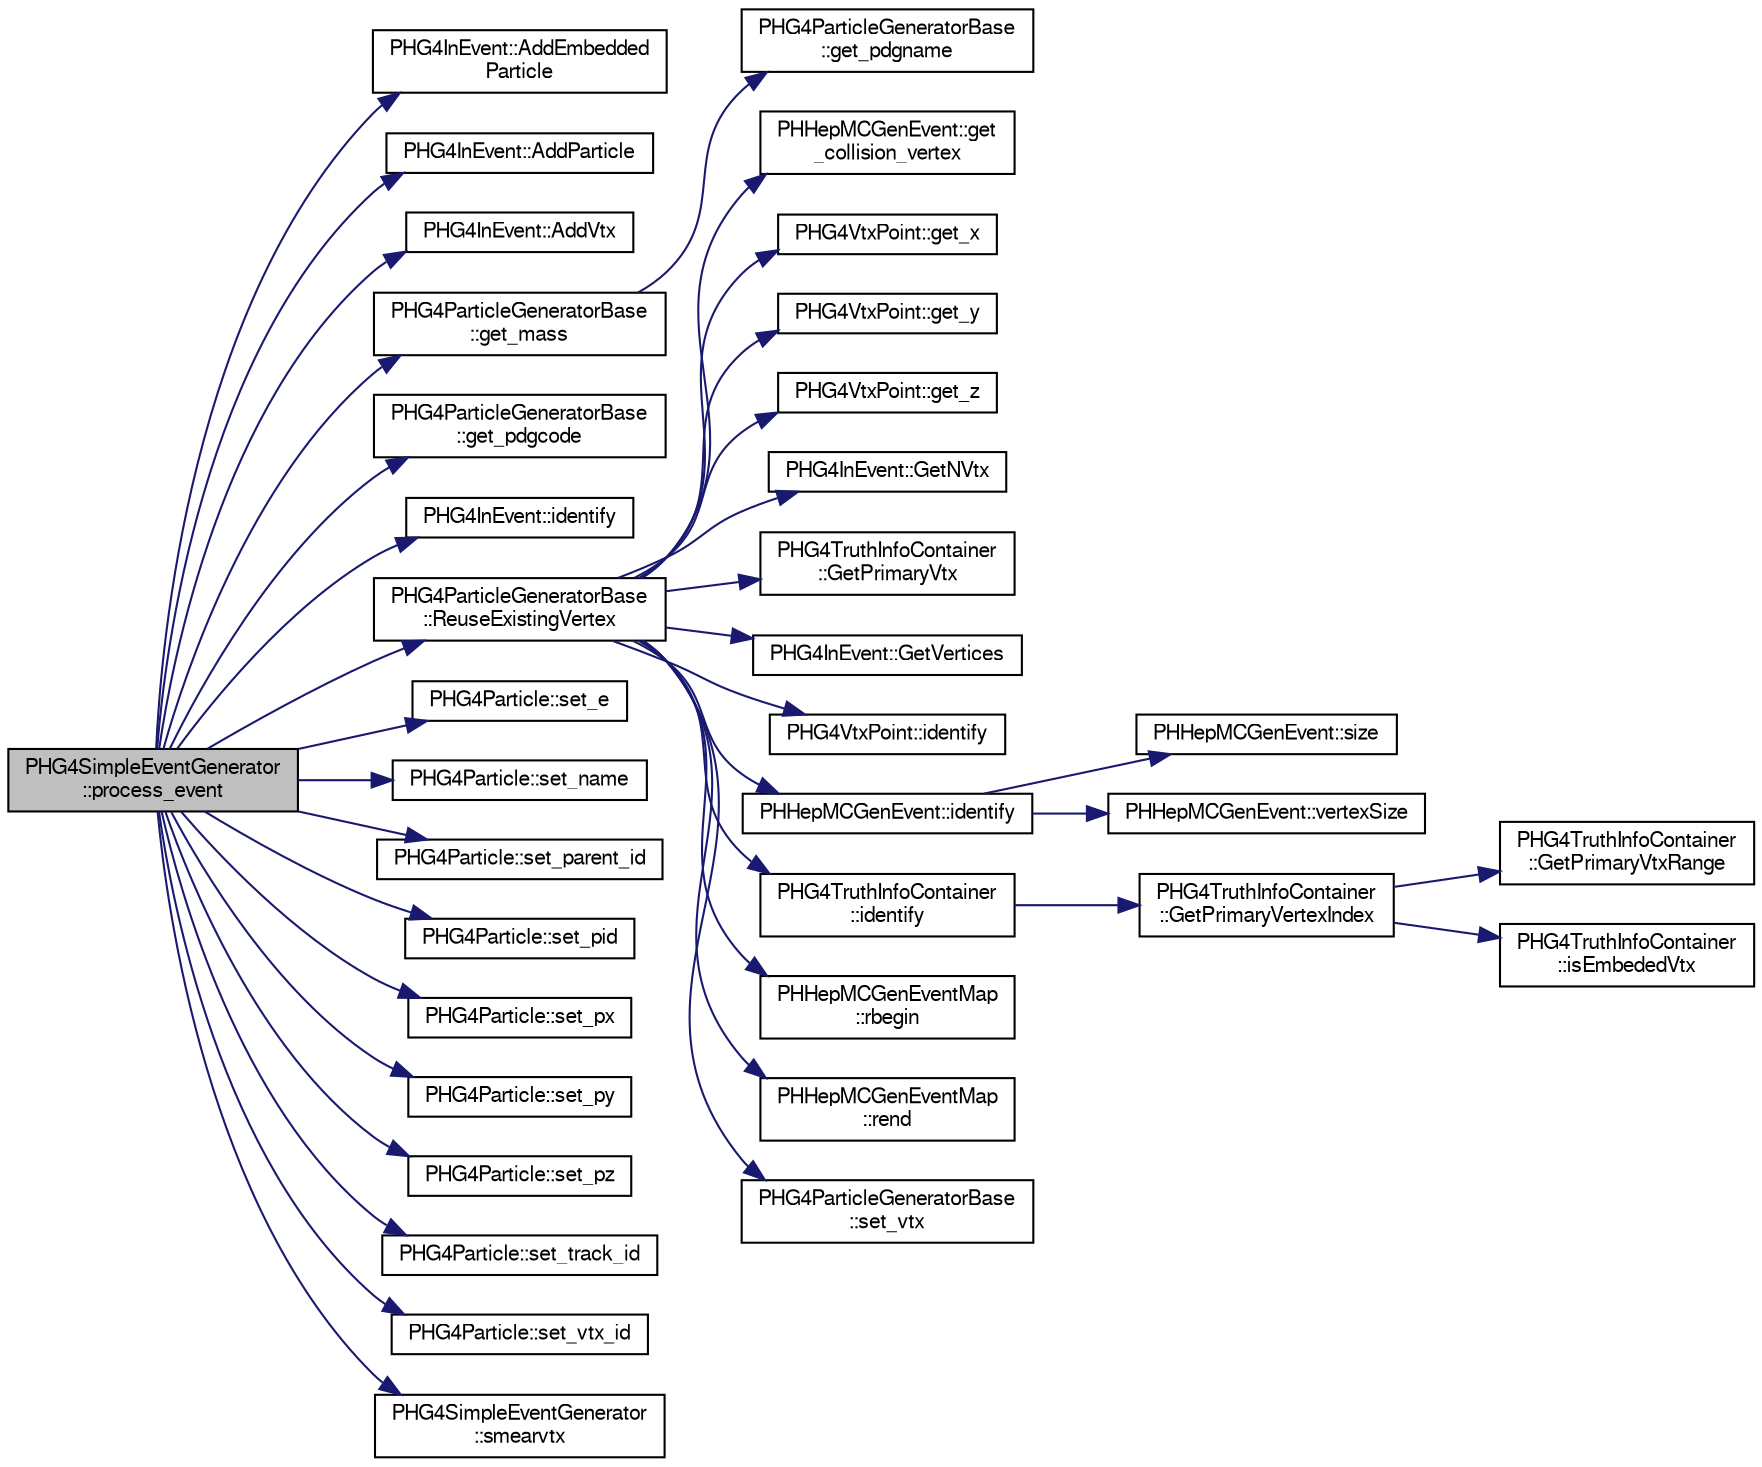 digraph "PHG4SimpleEventGenerator::process_event"
{
  bgcolor="transparent";
  edge [fontname="FreeSans",fontsize="10",labelfontname="FreeSans",labelfontsize="10"];
  node [fontname="FreeSans",fontsize="10",shape=record];
  rankdir="LR";
  Node1 [label="PHG4SimpleEventGenerator\l::process_event",height=0.2,width=0.4,color="black", fillcolor="grey75", style="filled" fontcolor="black"];
  Node1 -> Node2 [color="midnightblue",fontsize="10",style="solid",fontname="FreeSans"];
  Node2 [label="PHG4InEvent::AddEmbedded\lParticle",height=0.2,width=0.4,color="black",URL="$db/d62/classPHG4InEvent.html#ad2c9552e01280a46e3e6fca2ec45b8ed"];
  Node1 -> Node3 [color="midnightblue",fontsize="10",style="solid",fontname="FreeSans"];
  Node3 [label="PHG4InEvent::AddParticle",height=0.2,width=0.4,color="black",URL="$db/d62/classPHG4InEvent.html#a1ce8225b21358e01f87adfd4b5d46d4b"];
  Node1 -> Node4 [color="midnightblue",fontsize="10",style="solid",fontname="FreeSans"];
  Node4 [label="PHG4InEvent::AddVtx",height=0.2,width=0.4,color="black",URL="$db/d62/classPHG4InEvent.html#a3aceec54176f99daca9282e7df169148"];
  Node1 -> Node5 [color="midnightblue",fontsize="10",style="solid",fontname="FreeSans"];
  Node5 [label="PHG4ParticleGeneratorBase\l::get_mass",height=0.2,width=0.4,color="black",URL="$d8/d78/classPHG4ParticleGeneratorBase.html#a6c6470c6a5cccde0e1b12d41acbd64e1"];
  Node5 -> Node6 [color="midnightblue",fontsize="10",style="solid",fontname="FreeSans"];
  Node6 [label="PHG4ParticleGeneratorBase\l::get_pdgname",height=0.2,width=0.4,color="black",URL="$d8/d78/classPHG4ParticleGeneratorBase.html#a3c9fbe79aed7b346b81221e07a87b610"];
  Node1 -> Node7 [color="midnightblue",fontsize="10",style="solid",fontname="FreeSans"];
  Node7 [label="PHG4ParticleGeneratorBase\l::get_pdgcode",height=0.2,width=0.4,color="black",URL="$d8/d78/classPHG4ParticleGeneratorBase.html#a2b222deb69d82462362adb14bf3222e9"];
  Node1 -> Node8 [color="midnightblue",fontsize="10",style="solid",fontname="FreeSans"];
  Node8 [label="PHG4InEvent::identify",height=0.2,width=0.4,color="black",URL="$db/d62/classPHG4InEvent.html#a47af3dda48d75749874e989dbd730b28"];
  Node1 -> Node9 [color="midnightblue",fontsize="10",style="solid",fontname="FreeSans"];
  Node9 [label="PHG4ParticleGeneratorBase\l::ReuseExistingVertex",height=0.2,width=0.4,color="black",URL="$d8/d78/classPHG4ParticleGeneratorBase.html#a1c8fb7b3cb97ad9c0eb85468be4f0f1b"];
  Node9 -> Node10 [color="midnightblue",fontsize="10",style="solid",fontname="FreeSans"];
  Node10 [label="PHHepMCGenEvent::get\l_collision_vertex",height=0.2,width=0.4,color="black",URL="$d7/d7b/classPHHepMCGenEvent.html#aeb1f4b1ca526d968a3b025a3063c61c4",tooltip="collision vertex position in the Hall coordinate system, use PHENIX units of cm, ns ..."];
  Node9 -> Node11 [color="midnightblue",fontsize="10",style="solid",fontname="FreeSans"];
  Node11 [label="PHG4VtxPoint::get_x",height=0.2,width=0.4,color="black",URL="$d6/d81/classPHG4VtxPoint.html#a9f885c1b879a2f1d6299b07801210a1d"];
  Node9 -> Node12 [color="midnightblue",fontsize="10",style="solid",fontname="FreeSans"];
  Node12 [label="PHG4VtxPoint::get_y",height=0.2,width=0.4,color="black",URL="$d6/d81/classPHG4VtxPoint.html#a2073b3294f78491a2124aea6c436d6a8"];
  Node9 -> Node13 [color="midnightblue",fontsize="10",style="solid",fontname="FreeSans"];
  Node13 [label="PHG4VtxPoint::get_z",height=0.2,width=0.4,color="black",URL="$d6/d81/classPHG4VtxPoint.html#ae26c6d111c93795d64e3571b6f306ef9"];
  Node9 -> Node14 [color="midnightblue",fontsize="10",style="solid",fontname="FreeSans"];
  Node14 [label="PHG4InEvent::GetNVtx",height=0.2,width=0.4,color="black",URL="$db/d62/classPHG4InEvent.html#a21ffc7a40dc313688f69a53efb536e5c"];
  Node9 -> Node15 [color="midnightblue",fontsize="10",style="solid",fontname="FreeSans"];
  Node15 [label="PHG4TruthInfoContainer\l::GetPrimaryVtx",height=0.2,width=0.4,color="black",URL="$da/d6c/classPHG4TruthInfoContainer.html#acf130130dd475251d67c0f04c0e9cc49"];
  Node9 -> Node16 [color="midnightblue",fontsize="10",style="solid",fontname="FreeSans"];
  Node16 [label="PHG4InEvent::GetVertices",height=0.2,width=0.4,color="black",URL="$db/d62/classPHG4InEvent.html#a459357d91b697f1a08abee3fc0b0dcce"];
  Node9 -> Node17 [color="midnightblue",fontsize="10",style="solid",fontname="FreeSans"];
  Node17 [label="PHG4VtxPoint::identify",height=0.2,width=0.4,color="black",URL="$d6/d81/classPHG4VtxPoint.html#a29719de3d698930bdc372e8cc4f4ac6c"];
  Node9 -> Node18 [color="midnightblue",fontsize="10",style="solid",fontname="FreeSans"];
  Node18 [label="PHHepMCGenEvent::identify",height=0.2,width=0.4,color="black",URL="$d7/d7b/classPHHepMCGenEvent.html#ac5529cd67a3f4a4aa004476356eecd4e"];
  Node18 -> Node19 [color="midnightblue",fontsize="10",style="solid",fontname="FreeSans"];
  Node19 [label="PHHepMCGenEvent::size",height=0.2,width=0.4,color="black",URL="$d7/d7b/classPHHepMCGenEvent.html#a0938cf5d7c7183d1d56642748985fb1e"];
  Node18 -> Node20 [color="midnightblue",fontsize="10",style="solid",fontname="FreeSans"];
  Node20 [label="PHHepMCGenEvent::vertexSize",height=0.2,width=0.4,color="black",URL="$d7/d7b/classPHHepMCGenEvent.html#a0d1a7a89d4f44f0c78a32af3de38b21d"];
  Node9 -> Node21 [color="midnightblue",fontsize="10",style="solid",fontname="FreeSans"];
  Node21 [label="PHG4TruthInfoContainer\l::identify",height=0.2,width=0.4,color="black",URL="$da/d6c/classPHG4TruthInfoContainer.html#a349601fb176f9c6a2b2910831870cb81"];
  Node21 -> Node22 [color="midnightblue",fontsize="10",style="solid",fontname="FreeSans"];
  Node22 [label="PHG4TruthInfoContainer\l::GetPrimaryVertexIndex",height=0.2,width=0.4,color="black",URL="$da/d6c/classPHG4TruthInfoContainer.html#a77051a88c6708ed10465eca6b73c2272"];
  Node22 -> Node23 [color="midnightblue",fontsize="10",style="solid",fontname="FreeSans"];
  Node23 [label="PHG4TruthInfoContainer\l::GetPrimaryVtxRange",height=0.2,width=0.4,color="black",URL="$da/d6c/classPHG4TruthInfoContainer.html#a53587ae22361008bcee4c51cc1d8d242"];
  Node22 -> Node24 [color="midnightblue",fontsize="10",style="solid",fontname="FreeSans"];
  Node24 [label="PHG4TruthInfoContainer\l::isEmbededVtx",height=0.2,width=0.4,color="black",URL="$da/d6c/classPHG4TruthInfoContainer.html#a434c7528ce4a7f089bb4aaeb613af2ff"];
  Node9 -> Node25 [color="midnightblue",fontsize="10",style="solid",fontname="FreeSans"];
  Node25 [label="PHHepMCGenEventMap\l::rbegin",height=0.2,width=0.4,color="black",URL="$d5/d41/classPHHepMCGenEventMap.html#a28c156234e9a12ba587b18a1fb70b151",tooltip="iterator from lowest ID to highest, i.e. signal to background "];
  Node9 -> Node26 [color="midnightblue",fontsize="10",style="solid",fontname="FreeSans"];
  Node26 [label="PHHepMCGenEventMap\l::rend",height=0.2,width=0.4,color="black",URL="$d5/d41/classPHHepMCGenEventMap.html#a7970c7bea97397801bfa690433a1025b"];
  Node9 -> Node27 [color="midnightblue",fontsize="10",style="solid",fontname="FreeSans"];
  Node27 [label="PHG4ParticleGeneratorBase\l::set_vtx",height=0.2,width=0.4,color="black",URL="$d8/d78/classPHG4ParticleGeneratorBase.html#a45b6073aec5d527acfbb8ecc7db95033"];
  Node1 -> Node28 [color="midnightblue",fontsize="10",style="solid",fontname="FreeSans"];
  Node28 [label="PHG4Particle::set_e",height=0.2,width=0.4,color="black",URL="$de/dc9/classPHG4Particle.html#a7d23cfc1ee659e728ccce239388bce98"];
  Node1 -> Node29 [color="midnightblue",fontsize="10",style="solid",fontname="FreeSans"];
  Node29 [label="PHG4Particle::set_name",height=0.2,width=0.4,color="black",URL="$de/dc9/classPHG4Particle.html#aee8ffddf6f6d6f13e10d836e029b1f85"];
  Node1 -> Node30 [color="midnightblue",fontsize="10",style="solid",fontname="FreeSans"];
  Node30 [label="PHG4Particle::set_parent_id",height=0.2,width=0.4,color="black",URL="$de/dc9/classPHG4Particle.html#a42a0b07912626f856e2fb7b5298ab6df"];
  Node1 -> Node31 [color="midnightblue",fontsize="10",style="solid",fontname="FreeSans"];
  Node31 [label="PHG4Particle::set_pid",height=0.2,width=0.4,color="black",URL="$de/dc9/classPHG4Particle.html#a46b6688accb92b757c61c937b2096cfd"];
  Node1 -> Node32 [color="midnightblue",fontsize="10",style="solid",fontname="FreeSans"];
  Node32 [label="PHG4Particle::set_px",height=0.2,width=0.4,color="black",URL="$de/dc9/classPHG4Particle.html#af31b6defcc11e390aba98f174758e512"];
  Node1 -> Node33 [color="midnightblue",fontsize="10",style="solid",fontname="FreeSans"];
  Node33 [label="PHG4Particle::set_py",height=0.2,width=0.4,color="black",URL="$de/dc9/classPHG4Particle.html#ac770ea1bf23f97f632266874287ffab8"];
  Node1 -> Node34 [color="midnightblue",fontsize="10",style="solid",fontname="FreeSans"];
  Node34 [label="PHG4Particle::set_pz",height=0.2,width=0.4,color="black",URL="$de/dc9/classPHG4Particle.html#afa639bd82e60cd2a24777a530b1f5851"];
  Node1 -> Node35 [color="midnightblue",fontsize="10",style="solid",fontname="FreeSans"];
  Node35 [label="PHG4Particle::set_track_id",height=0.2,width=0.4,color="black",URL="$de/dc9/classPHG4Particle.html#ae8c7ae2b08b94a22cf92f21a7e02e032"];
  Node1 -> Node36 [color="midnightblue",fontsize="10",style="solid",fontname="FreeSans"];
  Node36 [label="PHG4Particle::set_vtx_id",height=0.2,width=0.4,color="black",URL="$de/dc9/classPHG4Particle.html#a4425c997564dec94c9aa0a2b21c7b05c"];
  Node1 -> Node37 [color="midnightblue",fontsize="10",style="solid",fontname="FreeSans"];
  Node37 [label="PHG4SimpleEventGenerator\l::smearvtx",height=0.2,width=0.4,color="black",URL="$d5/df3/classPHG4SimpleEventGenerator.html#ac8d70dc67d5cd91bf0385fae330c2fca"];
}

